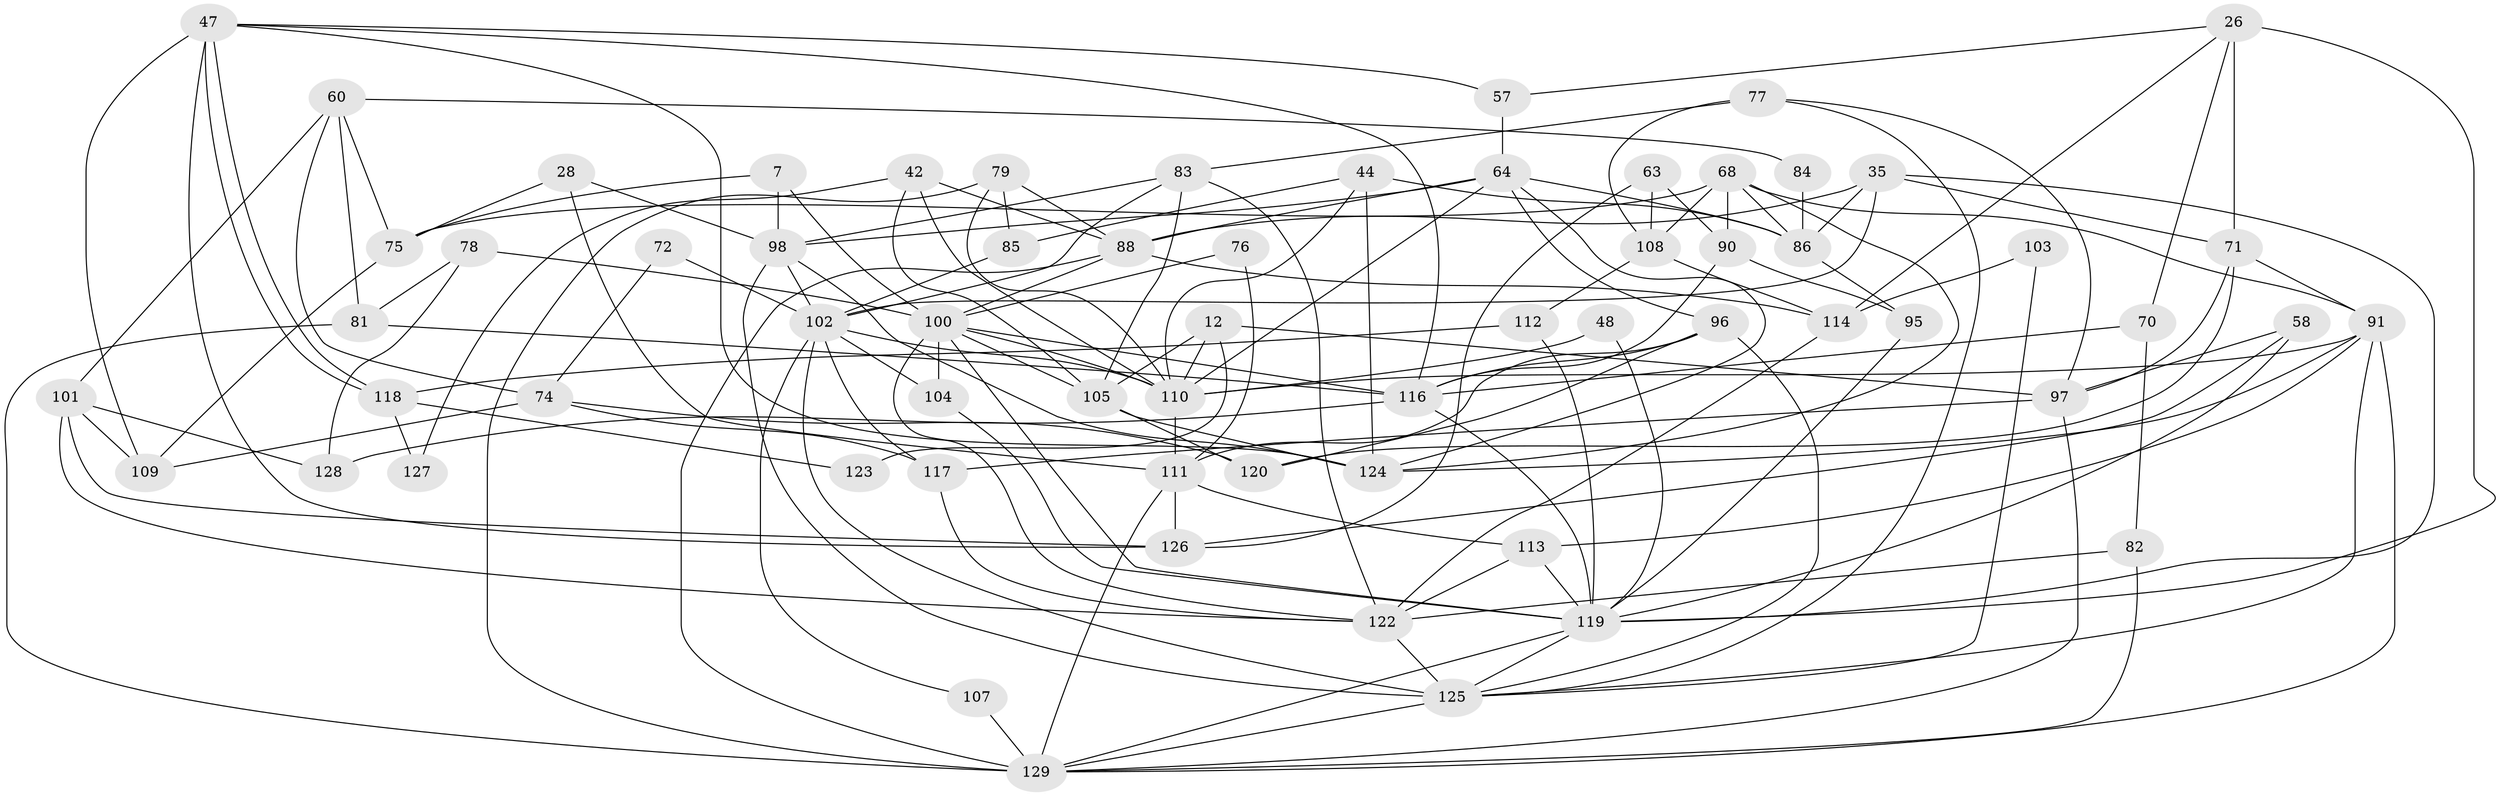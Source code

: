 // original degree distribution, {3: 0.2868217054263566, 5: 0.15503875968992248, 6: 0.08527131782945736, 2: 0.11627906976744186, 4: 0.3023255813953488, 7: 0.031007751937984496, 8: 0.015503875968992248, 9: 0.007751937984496124}
// Generated by graph-tools (version 1.1) at 2025/49/03/09/25 04:49:07]
// undirected, 64 vertices, 157 edges
graph export_dot {
graph [start="1"]
  node [color=gray90,style=filled];
  7;
  12;
  26 [super="+11"];
  28 [super="+1"];
  35 [super="+31+9"];
  42;
  44 [super="+38"];
  47;
  48;
  57;
  58 [super="+52"];
  60 [super="+32"];
  63;
  64 [super="+5"];
  68 [super="+20"];
  70 [super="+43"];
  71 [super="+61"];
  72;
  74;
  75 [super="+21"];
  76;
  77;
  78;
  79;
  81;
  82;
  83 [super="+22"];
  84;
  85;
  86 [super="+10"];
  88 [super="+17"];
  90;
  91 [super="+54+89"];
  95;
  96 [super="+36"];
  97 [super="+34"];
  98 [super="+94"];
  100 [super="+69+93"];
  101 [super="+13"];
  102 [super="+49+80"];
  103;
  104;
  105 [super="+19"];
  107 [super="+16"];
  108 [super="+25"];
  109;
  110 [super="+29+73+33"];
  111 [super="+106+50"];
  112;
  113;
  114 [super="+66"];
  116 [super="+62"];
  117;
  118;
  119 [super="+14+40+46"];
  120;
  122 [super="+115+30"];
  123;
  124 [super="+15+99"];
  125 [super="+65+8+67"];
  126 [super="+56"];
  127;
  128;
  129 [super="+6+37+121"];
  7 -- 100;
  7 -- 75;
  7 -- 98;
  12 -- 123;
  12 -- 97;
  12 -- 105;
  12 -- 110;
  26 -- 71 [weight=2];
  26 -- 114;
  26 -- 70;
  26 -- 57;
  26 -- 119 [weight=2];
  28 -- 75;
  28 -- 111;
  28 -- 98;
  35 -- 102;
  35 -- 86;
  35 -- 88;
  35 -- 119;
  35 -- 71;
  42 -- 88 [weight=2];
  42 -- 105;
  42 -- 127;
  42 -- 110;
  44 -- 85;
  44 -- 124 [weight=2];
  44 -- 86;
  44 -- 110;
  47 -- 116;
  47 -- 118;
  47 -- 118;
  47 -- 57;
  47 -- 109;
  47 -- 126 [weight=2];
  47 -- 124 [weight=2];
  48 -- 110;
  48 -- 119;
  57 -- 64;
  58 -- 119;
  58 -- 97;
  58 -- 126;
  60 -- 74;
  60 -- 75;
  60 -- 84;
  60 -- 101;
  60 -- 81;
  63 -- 126;
  63 -- 90;
  63 -- 108;
  64 -- 96 [weight=2];
  64 -- 124;
  64 -- 86 [weight=2];
  64 -- 88;
  64 -- 110;
  64 -- 98;
  68 -- 90 [weight=2];
  68 -- 124;
  68 -- 86;
  68 -- 108;
  68 -- 91;
  68 -- 75;
  70 -- 82;
  70 -- 116;
  71 -- 97 [weight=2];
  71 -- 120;
  71 -- 91;
  72 -- 74;
  72 -- 102;
  74 -- 109;
  74 -- 117;
  74 -- 120;
  75 -- 109;
  76 -- 111;
  76 -- 100;
  77 -- 108;
  77 -- 125;
  77 -- 97;
  77 -- 83;
  78 -- 100 [weight=2];
  78 -- 81;
  78 -- 128;
  79 -- 129;
  79 -- 85;
  79 -- 110;
  79 -- 88;
  81 -- 116;
  81 -- 129;
  82 -- 129;
  82 -- 122;
  83 -- 122;
  83 -- 105 [weight=2];
  83 -- 102;
  83 -- 98;
  84 -- 86;
  85 -- 102;
  86 -- 95;
  88 -- 100 [weight=5];
  88 -- 129;
  88 -- 114;
  90 -- 95;
  90 -- 116;
  91 -- 113 [weight=2];
  91 -- 125;
  91 -- 129 [weight=2];
  91 -- 124;
  91 -- 110;
  95 -- 119;
  96 -- 120;
  96 -- 116;
  96 -- 125 [weight=2];
  96 -- 111;
  97 -- 117;
  97 -- 129;
  98 -- 125 [weight=2];
  98 -- 124;
  98 -- 102;
  100 -- 119;
  100 -- 105 [weight=2];
  100 -- 104;
  100 -- 110 [weight=3];
  100 -- 116;
  100 -- 122;
  101 -- 126;
  101 -- 128;
  101 -- 109;
  101 -- 122;
  102 -- 110 [weight=2];
  102 -- 107 [weight=3];
  102 -- 104;
  102 -- 117;
  102 -- 125 [weight=2];
  103 -- 125;
  103 -- 114;
  104 -- 119;
  105 -- 120;
  105 -- 124;
  107 -- 129 [weight=4];
  108 -- 112;
  108 -- 114;
  110 -- 111 [weight=2];
  111 -- 126;
  111 -- 129 [weight=3];
  111 -- 113;
  112 -- 118;
  112 -- 119;
  113 -- 119;
  113 -- 122;
  114 -- 122;
  116 -- 128;
  116 -- 119;
  117 -- 122;
  118 -- 123;
  118 -- 127;
  119 -- 129 [weight=3];
  119 -- 125;
  122 -- 125;
  125 -- 129;
}
